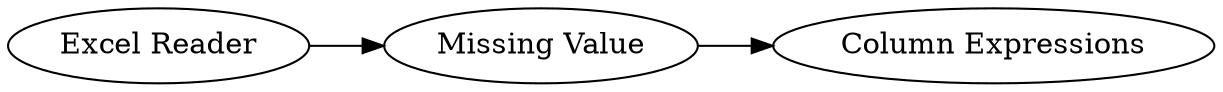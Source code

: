 digraph {
	2 -> 3
	1 -> 2
	1 [label="Excel Reader"]
	3 [label="Column Expressions"]
	2 [label="Missing Value"]
	rankdir=LR
}
